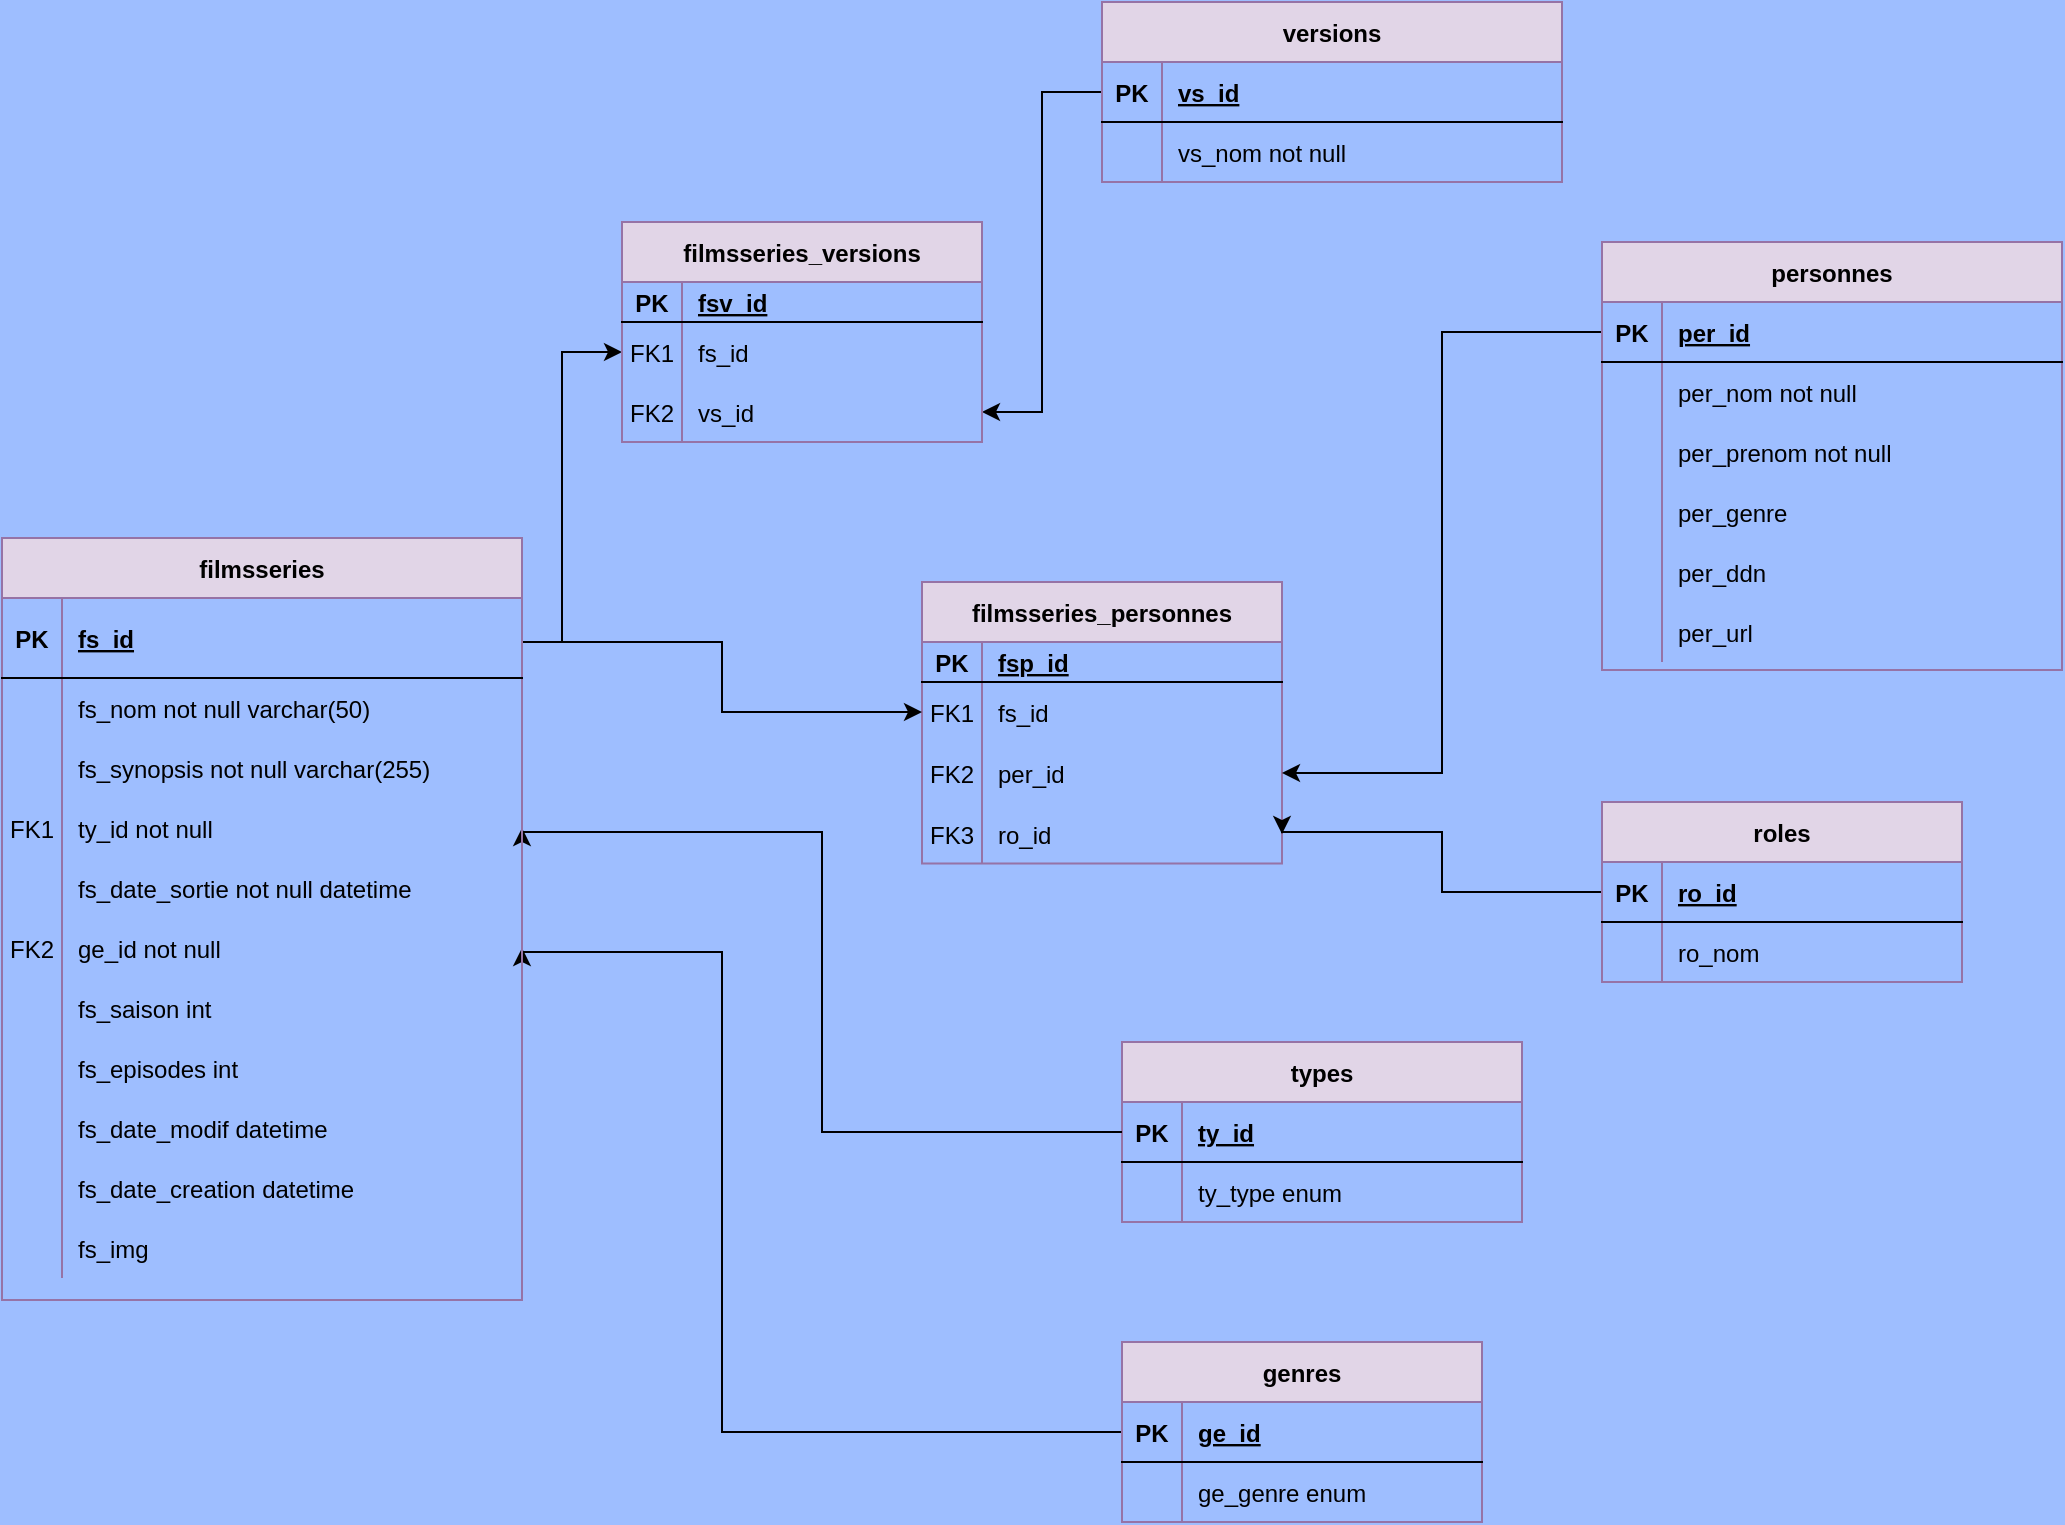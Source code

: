 <mxfile version="13.5.1" type="device"><diagram id="q2So9MWDDsK7utEP47c2" name="Page-1"><mxGraphModel dx="1422" dy="1991" grid="0" gridSize="15" guides="1" tooltips="1" connect="1" arrows="1" fold="1" page="1" pageScale="1" pageWidth="827" pageHeight="1169" background="#9EBEFF" math="0" shadow="0"><root><mxCell id="0"/><mxCell id="1" parent="0"/><mxCell id="vTDSOPIGi6kap8XieSPI-77" value="types" style="shape=table;startSize=30;container=1;collapsible=1;childLayout=tableLayout;fixedRows=1;rowLines=0;fontStyle=1;align=center;resizeLast=1;fillColor=#e1d5e7;strokeColor=#9673a6;" parent="1" vertex="1"><mxGeometry x="600" y="290" width="200" height="90" as="geometry"/></mxCell><mxCell id="vTDSOPIGi6kap8XieSPI-78" value="" style="shape=partialRectangle;collapsible=0;dropTarget=0;pointerEvents=0;fillColor=none;top=0;left=0;bottom=1;right=0;points=[[0,0.5],[1,0.5]];portConstraint=eastwest;" parent="vTDSOPIGi6kap8XieSPI-77" vertex="1"><mxGeometry y="30" width="200" height="30" as="geometry"/></mxCell><mxCell id="vTDSOPIGi6kap8XieSPI-79" value="PK" style="shape=partialRectangle;connectable=0;fillColor=none;top=0;left=0;bottom=0;right=0;fontStyle=1;overflow=hidden;" parent="vTDSOPIGi6kap8XieSPI-78" vertex="1"><mxGeometry width="30" height="30" as="geometry"/></mxCell><mxCell id="vTDSOPIGi6kap8XieSPI-80" value="ty_id" style="shape=partialRectangle;connectable=0;fillColor=none;top=0;left=0;bottom=0;right=0;align=left;spacingLeft=6;fontStyle=5;overflow=hidden;" parent="vTDSOPIGi6kap8XieSPI-78" vertex="1"><mxGeometry x="30" width="170" height="30" as="geometry"/></mxCell><mxCell id="vTDSOPIGi6kap8XieSPI-84" value="" style="shape=partialRectangle;collapsible=0;dropTarget=0;pointerEvents=0;fillColor=none;top=0;left=0;bottom=0;right=0;points=[[0,0.5],[1,0.5]];portConstraint=eastwest;" parent="vTDSOPIGi6kap8XieSPI-77" vertex="1"><mxGeometry y="60" width="200" height="30" as="geometry"/></mxCell><mxCell id="vTDSOPIGi6kap8XieSPI-85" value="" style="shape=partialRectangle;connectable=0;fillColor=none;top=0;left=0;bottom=0;right=0;editable=1;overflow=hidden;" parent="vTDSOPIGi6kap8XieSPI-84" vertex="1"><mxGeometry width="30" height="30" as="geometry"/></mxCell><mxCell id="vTDSOPIGi6kap8XieSPI-86" value="ty_type enum" style="shape=partialRectangle;connectable=0;fillColor=none;top=0;left=0;bottom=0;right=0;align=left;spacingLeft=6;overflow=hidden;" parent="vTDSOPIGi6kap8XieSPI-84" vertex="1"><mxGeometry x="30" width="170" height="30" as="geometry"/></mxCell><mxCell id="vTDSOPIGi6kap8XieSPI-194" value="filmsseries_personnes" style="shape=table;startSize=30;container=1;collapsible=1;childLayout=tableLayout;fixedRows=1;rowLines=0;fontStyle=1;align=center;resizeLast=1;fillColor=#e1d5e7;strokeColor=#9673a6;" parent="1" vertex="1"><mxGeometry x="500" y="60" width="180" height="140.75" as="geometry"/></mxCell><mxCell id="vTDSOPIGi6kap8XieSPI-195" value="" style="shape=partialRectangle;collapsible=0;dropTarget=0;pointerEvents=0;fillColor=none;top=0;left=0;bottom=1;right=0;points=[[0,0.5],[1,0.5]];portConstraint=eastwest;" parent="vTDSOPIGi6kap8XieSPI-194" vertex="1"><mxGeometry y="30" width="180" height="20" as="geometry"/></mxCell><mxCell id="vTDSOPIGi6kap8XieSPI-196" value="PK" style="shape=partialRectangle;connectable=0;fillColor=none;top=0;left=0;bottom=0;right=0;fontStyle=1;overflow=hidden;" parent="vTDSOPIGi6kap8XieSPI-195" vertex="1"><mxGeometry width="30" height="20" as="geometry"/></mxCell><mxCell id="vTDSOPIGi6kap8XieSPI-197" value="fsp_id" style="shape=partialRectangle;connectable=0;fillColor=none;top=0;left=0;bottom=0;right=0;align=left;spacingLeft=6;fontStyle=5;overflow=hidden;" parent="vTDSOPIGi6kap8XieSPI-195" vertex="1"><mxGeometry x="30" width="150" height="20" as="geometry"/></mxCell><mxCell id="vTDSOPIGi6kap8XieSPI-198" value="" style="shape=partialRectangle;collapsible=0;dropTarget=0;pointerEvents=0;fillColor=none;top=0;left=0;bottom=0;right=0;points=[[0,0.5],[1,0.5]];portConstraint=eastwest;" parent="vTDSOPIGi6kap8XieSPI-194" vertex="1"><mxGeometry y="50" width="180" height="30" as="geometry"/></mxCell><mxCell id="vTDSOPIGi6kap8XieSPI-199" value="FK1" style="shape=partialRectangle;connectable=0;fillColor=none;top=0;left=0;bottom=0;right=0;editable=1;overflow=hidden;" parent="vTDSOPIGi6kap8XieSPI-198" vertex="1"><mxGeometry width="30" height="30" as="geometry"/></mxCell><mxCell id="vTDSOPIGi6kap8XieSPI-200" value="fs_id" style="shape=partialRectangle;connectable=0;fillColor=none;top=0;left=0;bottom=0;right=0;align=left;spacingLeft=6;overflow=hidden;" parent="vTDSOPIGi6kap8XieSPI-198" vertex="1"><mxGeometry x="30" width="150" height="30" as="geometry"/></mxCell><mxCell id="vTDSOPIGi6kap8XieSPI-201" value="" style="shape=partialRectangle;collapsible=0;dropTarget=0;pointerEvents=0;fillColor=none;top=0;left=0;bottom=0;right=0;points=[[0,0.5],[1,0.5]];portConstraint=eastwest;" parent="vTDSOPIGi6kap8XieSPI-194" vertex="1"><mxGeometry y="80" width="180" height="31" as="geometry"/></mxCell><mxCell id="vTDSOPIGi6kap8XieSPI-202" value="FK2" style="shape=partialRectangle;connectable=0;fillColor=none;top=0;left=0;bottom=0;right=0;editable=1;overflow=hidden;" parent="vTDSOPIGi6kap8XieSPI-201" vertex="1"><mxGeometry width="30" height="31" as="geometry"/></mxCell><mxCell id="vTDSOPIGi6kap8XieSPI-203" value="per_id" style="shape=partialRectangle;connectable=0;fillColor=none;top=0;left=0;bottom=0;right=0;align=left;spacingLeft=6;overflow=hidden;" parent="vTDSOPIGi6kap8XieSPI-201" vertex="1"><mxGeometry x="30" width="150" height="31" as="geometry"/></mxCell><mxCell id="Xkah2V41GpPGIB4X24q1-4" value="" style="shape=partialRectangle;collapsible=0;dropTarget=0;pointerEvents=0;fillColor=none;top=0;left=0;bottom=0;right=0;points=[[0,0.5],[1,0.5]];portConstraint=eastwest;" parent="vTDSOPIGi6kap8XieSPI-194" vertex="1"><mxGeometry y="111" width="180" height="30" as="geometry"/></mxCell><mxCell id="Xkah2V41GpPGIB4X24q1-5" value="FK3" style="shape=partialRectangle;connectable=0;fillColor=none;top=0;left=0;bottom=0;right=0;editable=1;overflow=hidden;" parent="Xkah2V41GpPGIB4X24q1-4" vertex="1"><mxGeometry width="30" height="30" as="geometry"/></mxCell><mxCell id="Xkah2V41GpPGIB4X24q1-6" value="ro_id" style="shape=partialRectangle;connectable=0;fillColor=none;top=0;left=0;bottom=0;right=0;align=left;spacingLeft=6;overflow=hidden;" parent="Xkah2V41GpPGIB4X24q1-4" vertex="1"><mxGeometry x="30" width="150" height="30" as="geometry"/></mxCell><mxCell id="Xkah2V41GpPGIB4X24q1-33" style="edgeStyle=orthogonalEdgeStyle;rounded=0;orthogonalLoop=1;jettySize=auto;html=1;exitX=1;exitY=0.5;exitDx=0;exitDy=0;entryX=0;entryY=0.5;entryDx=0;entryDy=0;" parent="1" source="vTDSOPIGi6kap8XieSPI-3" target="vTDSOPIGi6kap8XieSPI-198" edge="1"><mxGeometry relative="1" as="geometry"><Array as="points"><mxPoint x="400" y="90"/><mxPoint x="400" y="125"/></Array></mxGeometry></mxCell><mxCell id="Xkah2V41GpPGIB4X24q1-34" style="edgeStyle=orthogonalEdgeStyle;rounded=0;orthogonalLoop=1;jettySize=auto;html=1;exitX=1;exitY=0.5;exitDx=0;exitDy=0;entryX=0;entryY=0.5;entryDx=0;entryDy=0;" parent="1" source="vTDSOPIGi6kap8XieSPI-3" target="vTDSOPIGi6kap8XieSPI-242" edge="1"><mxGeometry relative="1" as="geometry"><Array as="points"><mxPoint x="320" y="90"/><mxPoint x="320" y="-55"/></Array></mxGeometry></mxCell><mxCell id="Xkah2V41GpPGIB4X24q1-35" style="edgeStyle=orthogonalEdgeStyle;rounded=0;orthogonalLoop=1;jettySize=auto;html=1;exitX=0;exitY=0.5;exitDx=0;exitDy=0;entryX=1;entryY=0.5;entryDx=0;entryDy=0;" parent="1" source="vTDSOPIGi6kap8XieSPI-252" target="vTDSOPIGi6kap8XieSPI-245" edge="1"><mxGeometry relative="1" as="geometry"/></mxCell><mxCell id="Xkah2V41GpPGIB4X24q1-37" style="edgeStyle=orthogonalEdgeStyle;rounded=0;orthogonalLoop=1;jettySize=auto;html=1;exitX=0;exitY=0.5;exitDx=0;exitDy=0;entryX=1;entryY=0.5;entryDx=0;entryDy=0;" parent="1" source="vTDSOPIGi6kap8XieSPI-78" target="vTDSOPIGi6kap8XieSPI-34" edge="1"><mxGeometry relative="1" as="geometry"><Array as="points"><mxPoint x="450" y="335"/><mxPoint x="450" y="185"/></Array></mxGeometry></mxCell><mxCell id="vTDSOPIGi6kap8XieSPI-251" value="versions" style="shape=table;startSize=30;container=1;collapsible=1;childLayout=tableLayout;fixedRows=1;rowLines=0;fontStyle=1;align=center;resizeLast=1;fillColor=#e1d5e7;strokeColor=#9673a6;" parent="1" vertex="1"><mxGeometry x="590" y="-230" width="230" height="90" as="geometry"/></mxCell><mxCell id="vTDSOPIGi6kap8XieSPI-252" value="" style="shape=partialRectangle;collapsible=0;dropTarget=0;pointerEvents=0;fillColor=none;top=0;left=0;bottom=1;right=0;points=[[0,0.5],[1,0.5]];portConstraint=eastwest;" parent="vTDSOPIGi6kap8XieSPI-251" vertex="1"><mxGeometry y="30" width="230" height="30" as="geometry"/></mxCell><mxCell id="vTDSOPIGi6kap8XieSPI-253" value="PK" style="shape=partialRectangle;connectable=0;fillColor=none;top=0;left=0;bottom=0;right=0;fontStyle=1;overflow=hidden;" parent="vTDSOPIGi6kap8XieSPI-252" vertex="1"><mxGeometry width="30" height="30" as="geometry"/></mxCell><mxCell id="vTDSOPIGi6kap8XieSPI-254" value="vs_id" style="shape=partialRectangle;connectable=0;fillColor=none;top=0;left=0;bottom=0;right=0;align=left;spacingLeft=6;fontStyle=5;overflow=hidden;" parent="vTDSOPIGi6kap8XieSPI-252" vertex="1"><mxGeometry x="30" width="200" height="30" as="geometry"/></mxCell><mxCell id="vTDSOPIGi6kap8XieSPI-258" value="" style="shape=partialRectangle;collapsible=0;dropTarget=0;pointerEvents=0;fillColor=none;top=0;left=0;bottom=0;right=0;points=[[0,0.5],[1,0.5]];portConstraint=eastwest;" parent="vTDSOPIGi6kap8XieSPI-251" vertex="1"><mxGeometry y="60" width="230" height="30" as="geometry"/></mxCell><mxCell id="vTDSOPIGi6kap8XieSPI-259" value="" style="shape=partialRectangle;connectable=0;fillColor=none;top=0;left=0;bottom=0;right=0;editable=1;overflow=hidden;" parent="vTDSOPIGi6kap8XieSPI-258" vertex="1"><mxGeometry width="30" height="30" as="geometry"/></mxCell><mxCell id="vTDSOPIGi6kap8XieSPI-260" value="vs_nom not null" style="shape=partialRectangle;connectable=0;fillColor=none;top=0;left=0;bottom=0;right=0;align=left;spacingLeft=6;overflow=hidden;" parent="vTDSOPIGi6kap8XieSPI-258" vertex="1"><mxGeometry x="30" width="200" height="30" as="geometry"/></mxCell><mxCell id="Xkah2V41GpPGIB4X24q1-47" style="edgeStyle=orthogonalEdgeStyle;rounded=0;orthogonalLoop=1;jettySize=auto;html=1;exitX=0;exitY=0.5;exitDx=0;exitDy=0;entryX=1;entryY=0.5;entryDx=0;entryDy=0;" parent="1" source="Xkah2V41GpPGIB4X24q1-8" target="Xkah2V41GpPGIB4X24q1-4" edge="1"><mxGeometry relative="1" as="geometry"><Array as="points"><mxPoint x="760" y="215"/><mxPoint x="760" y="185"/></Array></mxGeometry></mxCell><mxCell id="Xkah2V41GpPGIB4X24q1-48" style="edgeStyle=orthogonalEdgeStyle;rounded=0;orthogonalLoop=1;jettySize=auto;html=1;exitX=0;exitY=0.5;exitDx=0;exitDy=0;entryX=1;entryY=0.5;entryDx=0;entryDy=0;" parent="1" source="vTDSOPIGi6kap8XieSPI-179" target="vTDSOPIGi6kap8XieSPI-201" edge="1"><mxGeometry relative="1" as="geometry"><Array as="points"><mxPoint x="760" y="-65"/><mxPoint x="760" y="155"/></Array></mxGeometry></mxCell><mxCell id="Xkah2V41GpPGIB4X24q1-50" style="edgeStyle=orthogonalEdgeStyle;rounded=0;orthogonalLoop=1;jettySize=auto;html=1;exitX=0;exitY=0.5;exitDx=0;exitDy=0;entryX=1;entryY=0.5;entryDx=0;entryDy=0;" parent="1" source="vTDSOPIGi6kap8XieSPI-93" target="vTDSOPIGi6kap8XieSPI-42" edge="1"><mxGeometry relative="1" as="geometry"><Array as="points"><mxPoint x="400" y="485"/><mxPoint x="400" y="245"/></Array></mxGeometry></mxCell><mxCell id="vTDSOPIGi6kap8XieSPI-92" value="genres" style="shape=table;startSize=30;container=1;collapsible=1;childLayout=tableLayout;fixedRows=1;rowLines=0;fontStyle=1;align=center;resizeLast=1;fillColor=#e1d5e7;strokeColor=#9673a6;" parent="1" vertex="1"><mxGeometry x="600" y="440" width="180" height="90" as="geometry"/></mxCell><mxCell id="vTDSOPIGi6kap8XieSPI-93" value="" style="shape=partialRectangle;collapsible=0;dropTarget=0;pointerEvents=0;fillColor=none;top=0;left=0;bottom=1;right=0;points=[[0,0.5],[1,0.5]];portConstraint=eastwest;" parent="vTDSOPIGi6kap8XieSPI-92" vertex="1"><mxGeometry y="30" width="180" height="30" as="geometry"/></mxCell><mxCell id="vTDSOPIGi6kap8XieSPI-94" value="PK" style="shape=partialRectangle;connectable=0;fillColor=none;top=0;left=0;bottom=0;right=0;fontStyle=1;overflow=hidden;" parent="vTDSOPIGi6kap8XieSPI-93" vertex="1"><mxGeometry width="30" height="30" as="geometry"/></mxCell><mxCell id="vTDSOPIGi6kap8XieSPI-95" value="ge_id" style="shape=partialRectangle;connectable=0;fillColor=none;top=0;left=0;bottom=0;right=0;align=left;spacingLeft=6;fontStyle=5;overflow=hidden;" parent="vTDSOPIGi6kap8XieSPI-93" vertex="1"><mxGeometry x="30" width="150" height="30" as="geometry"/></mxCell><mxCell id="vTDSOPIGi6kap8XieSPI-99" value="" style="shape=partialRectangle;collapsible=0;dropTarget=0;pointerEvents=0;fillColor=none;top=0;left=0;bottom=0;right=0;points=[[0,0.5],[1,0.5]];portConstraint=eastwest;" parent="vTDSOPIGi6kap8XieSPI-92" vertex="1"><mxGeometry y="60" width="180" height="30" as="geometry"/></mxCell><mxCell id="vTDSOPIGi6kap8XieSPI-100" value="" style="shape=partialRectangle;connectable=0;fillColor=none;top=0;left=0;bottom=0;right=0;editable=1;overflow=hidden;" parent="vTDSOPIGi6kap8XieSPI-99" vertex="1"><mxGeometry width="30" height="30" as="geometry"/></mxCell><mxCell id="vTDSOPIGi6kap8XieSPI-101" value="ge_genre enum" style="shape=partialRectangle;connectable=0;fillColor=none;top=0;left=0;bottom=0;right=0;align=left;spacingLeft=6;overflow=hidden;" parent="vTDSOPIGi6kap8XieSPI-99" vertex="1"><mxGeometry x="30" width="150" height="30" as="geometry"/></mxCell><mxCell id="Xkah2V41GpPGIB4X24q1-7" value="roles" style="shape=table;startSize=30;container=1;collapsible=1;childLayout=tableLayout;fixedRows=1;rowLines=0;fontStyle=1;align=center;resizeLast=1;fillColor=#e1d5e7;strokeColor=#9673a6;" parent="1" vertex="1"><mxGeometry x="840" y="170" width="180" height="90" as="geometry"/></mxCell><mxCell id="Xkah2V41GpPGIB4X24q1-8" value="" style="shape=partialRectangle;collapsible=0;dropTarget=0;pointerEvents=0;fillColor=none;top=0;left=0;bottom=1;right=0;points=[[0,0.5],[1,0.5]];portConstraint=eastwest;" parent="Xkah2V41GpPGIB4X24q1-7" vertex="1"><mxGeometry y="30" width="180" height="30" as="geometry"/></mxCell><mxCell id="Xkah2V41GpPGIB4X24q1-9" value="PK" style="shape=partialRectangle;connectable=0;fillColor=none;top=0;left=0;bottom=0;right=0;fontStyle=1;overflow=hidden;" parent="Xkah2V41GpPGIB4X24q1-8" vertex="1"><mxGeometry width="30" height="30" as="geometry"/></mxCell><mxCell id="Xkah2V41GpPGIB4X24q1-10" value="ro_id" style="shape=partialRectangle;connectable=0;fillColor=none;top=0;left=0;bottom=0;right=0;align=left;spacingLeft=6;fontStyle=5;overflow=hidden;" parent="Xkah2V41GpPGIB4X24q1-8" vertex="1"><mxGeometry x="30" width="150" height="30" as="geometry"/></mxCell><mxCell id="Xkah2V41GpPGIB4X24q1-14" value="" style="shape=partialRectangle;collapsible=0;dropTarget=0;pointerEvents=0;fillColor=none;top=0;left=0;bottom=0;right=0;points=[[0,0.5],[1,0.5]];portConstraint=eastwest;" parent="Xkah2V41GpPGIB4X24q1-7" vertex="1"><mxGeometry y="60" width="180" height="30" as="geometry"/></mxCell><mxCell id="Xkah2V41GpPGIB4X24q1-15" value="" style="shape=partialRectangle;connectable=0;fillColor=none;top=0;left=0;bottom=0;right=0;editable=1;overflow=hidden;" parent="Xkah2V41GpPGIB4X24q1-14" vertex="1"><mxGeometry width="30" height="30" as="geometry"/></mxCell><mxCell id="Xkah2V41GpPGIB4X24q1-16" value="ro_nom" style="shape=partialRectangle;connectable=0;fillColor=none;top=0;left=0;bottom=0;right=0;align=left;spacingLeft=6;overflow=hidden;" parent="Xkah2V41GpPGIB4X24q1-14" vertex="1"><mxGeometry x="30" width="150" height="30" as="geometry"/></mxCell><mxCell id="vTDSOPIGi6kap8XieSPI-178" value="personnes" style="shape=table;startSize=30;container=1;collapsible=1;childLayout=tableLayout;fixedRows=1;rowLines=0;fontStyle=1;align=center;resizeLast=1;fillColor=#e1d5e7;strokeColor=#9673a6;" parent="1" vertex="1"><mxGeometry x="840" y="-110" width="230" height="214" as="geometry"/></mxCell><mxCell id="vTDSOPIGi6kap8XieSPI-179" value="" style="shape=partialRectangle;collapsible=0;dropTarget=0;pointerEvents=0;fillColor=none;top=0;left=0;bottom=1;right=0;points=[[0,0.5],[1,0.5]];portConstraint=eastwest;" parent="vTDSOPIGi6kap8XieSPI-178" vertex="1"><mxGeometry y="30" width="230" height="30" as="geometry"/></mxCell><mxCell id="vTDSOPIGi6kap8XieSPI-180" value="PK" style="shape=partialRectangle;connectable=0;fillColor=none;top=0;left=0;bottom=0;right=0;fontStyle=1;overflow=hidden;" parent="vTDSOPIGi6kap8XieSPI-179" vertex="1"><mxGeometry width="30" height="30" as="geometry"/></mxCell><mxCell id="vTDSOPIGi6kap8XieSPI-181" value="per_id" style="shape=partialRectangle;connectable=0;fillColor=none;top=0;left=0;bottom=0;right=0;align=left;spacingLeft=6;fontStyle=5;overflow=hidden;" parent="vTDSOPIGi6kap8XieSPI-179" vertex="1"><mxGeometry x="30" width="200" height="30" as="geometry"/></mxCell><mxCell id="vTDSOPIGi6kap8XieSPI-185" value="" style="shape=partialRectangle;collapsible=0;dropTarget=0;pointerEvents=0;fillColor=none;top=0;left=0;bottom=0;right=0;points=[[0,0.5],[1,0.5]];portConstraint=eastwest;" parent="vTDSOPIGi6kap8XieSPI-178" vertex="1"><mxGeometry y="60" width="230" height="30" as="geometry"/></mxCell><mxCell id="vTDSOPIGi6kap8XieSPI-186" value="" style="shape=partialRectangle;connectable=0;fillColor=none;top=0;left=0;bottom=0;right=0;editable=1;overflow=hidden;" parent="vTDSOPIGi6kap8XieSPI-185" vertex="1"><mxGeometry width="30" height="30" as="geometry"/></mxCell><mxCell id="vTDSOPIGi6kap8XieSPI-187" value="per_nom not null" style="shape=partialRectangle;connectable=0;fillColor=none;top=0;left=0;bottom=0;right=0;align=left;spacingLeft=6;overflow=hidden;" parent="vTDSOPIGi6kap8XieSPI-185" vertex="1"><mxGeometry x="30" width="200" height="30" as="geometry"/></mxCell><mxCell id="vTDSOPIGi6kap8XieSPI-188" value="" style="shape=partialRectangle;collapsible=0;dropTarget=0;pointerEvents=0;fillColor=none;top=0;left=0;bottom=0;right=0;points=[[0,0.5],[1,0.5]];portConstraint=eastwest;" parent="vTDSOPIGi6kap8XieSPI-178" vertex="1"><mxGeometry y="90" width="230" height="30" as="geometry"/></mxCell><mxCell id="vTDSOPIGi6kap8XieSPI-189" value="" style="shape=partialRectangle;connectable=0;fillColor=none;top=0;left=0;bottom=0;right=0;editable=1;overflow=hidden;" parent="vTDSOPIGi6kap8XieSPI-188" vertex="1"><mxGeometry width="30" height="30" as="geometry"/></mxCell><mxCell id="vTDSOPIGi6kap8XieSPI-190" value="per_prenom not null" style="shape=partialRectangle;connectable=0;fillColor=none;top=0;left=0;bottom=0;right=0;align=left;spacingLeft=6;overflow=hidden;" parent="vTDSOPIGi6kap8XieSPI-188" vertex="1"><mxGeometry x="30" width="200" height="30" as="geometry"/></mxCell><mxCell id="Xkah2V41GpPGIB4X24q1-40" value="" style="shape=partialRectangle;collapsible=0;dropTarget=0;pointerEvents=0;fillColor=none;top=0;left=0;bottom=0;right=0;points=[[0,0.5],[1,0.5]];portConstraint=eastwest;" parent="vTDSOPIGi6kap8XieSPI-178" vertex="1"><mxGeometry y="120" width="230" height="30" as="geometry"/></mxCell><mxCell id="Xkah2V41GpPGIB4X24q1-41" value="" style="shape=partialRectangle;connectable=0;fillColor=none;top=0;left=0;bottom=0;right=0;editable=1;overflow=hidden;" parent="Xkah2V41GpPGIB4X24q1-40" vertex="1"><mxGeometry width="30" height="30" as="geometry"/></mxCell><mxCell id="Xkah2V41GpPGIB4X24q1-42" value="per_genre" style="shape=partialRectangle;connectable=0;fillColor=none;top=0;left=0;bottom=0;right=0;align=left;spacingLeft=6;overflow=hidden;" parent="Xkah2V41GpPGIB4X24q1-40" vertex="1"><mxGeometry x="30" width="200" height="30" as="geometry"/></mxCell><mxCell id="Xkah2V41GpPGIB4X24q1-44" value="" style="shape=partialRectangle;collapsible=0;dropTarget=0;pointerEvents=0;fillColor=none;top=0;left=0;bottom=0;right=0;points=[[0,0.5],[1,0.5]];portConstraint=eastwest;" parent="vTDSOPIGi6kap8XieSPI-178" vertex="1"><mxGeometry y="150" width="230" height="30" as="geometry"/></mxCell><mxCell id="Xkah2V41GpPGIB4X24q1-45" value="" style="shape=partialRectangle;connectable=0;fillColor=none;top=0;left=0;bottom=0;right=0;editable=1;overflow=hidden;" parent="Xkah2V41GpPGIB4X24q1-44" vertex="1"><mxGeometry width="30" height="30" as="geometry"/></mxCell><mxCell id="Xkah2V41GpPGIB4X24q1-46" value="per_ddn" style="shape=partialRectangle;connectable=0;fillColor=none;top=0;left=0;bottom=0;right=0;align=left;spacingLeft=6;overflow=hidden;" parent="Xkah2V41GpPGIB4X24q1-44" vertex="1"><mxGeometry x="30" width="200" height="30" as="geometry"/></mxCell><mxCell id="1mbwTV1BpxsJjTH0mRJp-6" value="" style="shape=partialRectangle;collapsible=0;dropTarget=0;pointerEvents=0;fillColor=none;top=0;left=0;bottom=0;right=0;points=[[0,0.5],[1,0.5]];portConstraint=eastwest;" parent="vTDSOPIGi6kap8XieSPI-178" vertex="1"><mxGeometry y="180" width="230" height="30" as="geometry"/></mxCell><mxCell id="1mbwTV1BpxsJjTH0mRJp-7" value="" style="shape=partialRectangle;connectable=0;fillColor=none;top=0;left=0;bottom=0;right=0;editable=1;overflow=hidden;" parent="1mbwTV1BpxsJjTH0mRJp-6" vertex="1"><mxGeometry width="30" height="30" as="geometry"/></mxCell><mxCell id="1mbwTV1BpxsJjTH0mRJp-8" value="per_url" style="shape=partialRectangle;connectable=0;fillColor=none;top=0;left=0;bottom=0;right=0;align=left;spacingLeft=6;overflow=hidden;" parent="1mbwTV1BpxsJjTH0mRJp-6" vertex="1"><mxGeometry x="30" width="200" height="30" as="geometry"/></mxCell><mxCell id="vTDSOPIGi6kap8XieSPI-238" value="filmsseries_versions" style="shape=table;startSize=30;container=1;collapsible=1;childLayout=tableLayout;fixedRows=1;rowLines=0;fontStyle=1;align=center;resizeLast=1;fillColor=#e1d5e7;strokeColor=#9673a6;" parent="1" vertex="1"><mxGeometry x="350" y="-120" width="180" height="110" as="geometry"/></mxCell><mxCell id="vTDSOPIGi6kap8XieSPI-239" value="" style="shape=partialRectangle;collapsible=0;dropTarget=0;pointerEvents=0;fillColor=none;top=0;left=0;bottom=1;right=0;points=[[0,0.5],[1,0.5]];portConstraint=eastwest;" parent="vTDSOPIGi6kap8XieSPI-238" vertex="1"><mxGeometry y="30" width="180" height="20" as="geometry"/></mxCell><mxCell id="vTDSOPIGi6kap8XieSPI-240" value="PK" style="shape=partialRectangle;connectable=0;fillColor=none;top=0;left=0;bottom=0;right=0;fontStyle=1;overflow=hidden;" parent="vTDSOPIGi6kap8XieSPI-239" vertex="1"><mxGeometry width="30" height="20" as="geometry"/></mxCell><mxCell id="vTDSOPIGi6kap8XieSPI-241" value="fsv_id" style="shape=partialRectangle;connectable=0;fillColor=none;top=0;left=0;bottom=0;right=0;align=left;spacingLeft=6;fontStyle=5;overflow=hidden;" parent="vTDSOPIGi6kap8XieSPI-239" vertex="1"><mxGeometry x="30" width="150" height="20" as="geometry"/></mxCell><mxCell id="vTDSOPIGi6kap8XieSPI-242" value="" style="shape=partialRectangle;collapsible=0;dropTarget=0;pointerEvents=0;fillColor=none;top=0;left=0;bottom=0;right=0;points=[[0,0.5],[1,0.5]];portConstraint=eastwest;" parent="vTDSOPIGi6kap8XieSPI-238" vertex="1"><mxGeometry y="50" width="180" height="30" as="geometry"/></mxCell><mxCell id="vTDSOPIGi6kap8XieSPI-243" value="FK1" style="shape=partialRectangle;connectable=0;fillColor=none;top=0;left=0;bottom=0;right=0;editable=1;overflow=hidden;" parent="vTDSOPIGi6kap8XieSPI-242" vertex="1"><mxGeometry width="30" height="30" as="geometry"/></mxCell><mxCell id="vTDSOPIGi6kap8XieSPI-244" value="fs_id" style="shape=partialRectangle;connectable=0;fillColor=none;top=0;left=0;bottom=0;right=0;align=left;spacingLeft=6;overflow=hidden;" parent="vTDSOPIGi6kap8XieSPI-242" vertex="1"><mxGeometry x="30" width="150" height="30" as="geometry"/></mxCell><mxCell id="vTDSOPIGi6kap8XieSPI-245" value="" style="shape=partialRectangle;collapsible=0;dropTarget=0;pointerEvents=0;fillColor=none;top=0;left=0;bottom=0;right=0;points=[[0,0.5],[1,0.5]];portConstraint=eastwest;" parent="vTDSOPIGi6kap8XieSPI-238" vertex="1"><mxGeometry y="80" width="180" height="30" as="geometry"/></mxCell><mxCell id="vTDSOPIGi6kap8XieSPI-246" value="FK2" style="shape=partialRectangle;connectable=0;fillColor=none;top=0;left=0;bottom=0;right=0;editable=1;overflow=hidden;" parent="vTDSOPIGi6kap8XieSPI-245" vertex="1"><mxGeometry width="30" height="30" as="geometry"/></mxCell><mxCell id="vTDSOPIGi6kap8XieSPI-247" value="vs_id" style="shape=partialRectangle;connectable=0;fillColor=none;top=0;left=0;bottom=0;right=0;align=left;spacingLeft=6;overflow=hidden;" parent="vTDSOPIGi6kap8XieSPI-245" vertex="1"><mxGeometry x="30" width="150" height="30" as="geometry"/></mxCell><mxCell id="vTDSOPIGi6kap8XieSPI-2" value="filmsseries" style="shape=table;startSize=30;container=1;collapsible=1;childLayout=tableLayout;fixedRows=1;rowLines=0;fontStyle=1;align=center;resizeLast=1;fillColor=#e1d5e7;strokeColor=#9673a6;" parent="1" vertex="1"><mxGeometry x="40" y="38" width="260" height="381" as="geometry"><mxRectangle x="50" y="70" width="60" height="30" as="alternateBounds"/></mxGeometry></mxCell><mxCell id="vTDSOPIGi6kap8XieSPI-3" value="" style="shape=partialRectangle;collapsible=0;dropTarget=0;pointerEvents=0;fillColor=none;top=0;left=0;bottom=1;right=0;points=[[0,0.5],[1,0.5]];portConstraint=eastwest;" parent="vTDSOPIGi6kap8XieSPI-2" vertex="1"><mxGeometry y="30" width="260" height="40" as="geometry"/></mxCell><mxCell id="vTDSOPIGi6kap8XieSPI-4" value="PK" style="shape=partialRectangle;connectable=0;fillColor=none;top=0;left=0;bottom=0;right=0;fontStyle=1;overflow=hidden;" parent="vTDSOPIGi6kap8XieSPI-3" vertex="1"><mxGeometry width="30" height="40" as="geometry"/></mxCell><mxCell id="vTDSOPIGi6kap8XieSPI-5" value="fs_id" style="shape=partialRectangle;connectable=0;fillColor=none;top=0;left=0;bottom=0;right=0;align=left;spacingLeft=6;fontStyle=5;overflow=hidden;" parent="vTDSOPIGi6kap8XieSPI-3" vertex="1"><mxGeometry x="30" width="230" height="40" as="geometry"/></mxCell><mxCell id="vTDSOPIGi6kap8XieSPI-9" value="" style="shape=partialRectangle;collapsible=0;dropTarget=0;pointerEvents=0;fillColor=none;top=0;left=0;bottom=0;right=0;points=[[0,0.5],[1,0.5]];portConstraint=eastwest;" parent="vTDSOPIGi6kap8XieSPI-2" vertex="1"><mxGeometry y="70" width="260" height="30" as="geometry"/></mxCell><mxCell id="vTDSOPIGi6kap8XieSPI-10" value="" style="shape=partialRectangle;connectable=0;fillColor=none;top=0;left=0;bottom=0;right=0;editable=1;overflow=hidden;" parent="vTDSOPIGi6kap8XieSPI-9" vertex="1"><mxGeometry width="30" height="30" as="geometry"/></mxCell><mxCell id="vTDSOPIGi6kap8XieSPI-11" value="fs_nom not null varchar(50)" style="shape=partialRectangle;connectable=0;fillColor=none;top=0;left=0;bottom=0;right=0;align=left;spacingLeft=6;overflow=hidden;" parent="vTDSOPIGi6kap8XieSPI-9" vertex="1"><mxGeometry x="30" width="230" height="30" as="geometry"/></mxCell><mxCell id="vTDSOPIGi6kap8XieSPI-12" value="" style="shape=partialRectangle;collapsible=0;dropTarget=0;pointerEvents=0;fillColor=none;top=0;left=0;bottom=0;right=0;points=[[0,0.5],[1,0.5]];portConstraint=eastwest;" parent="vTDSOPIGi6kap8XieSPI-2" vertex="1"><mxGeometry y="100" width="260" height="30" as="geometry"/></mxCell><mxCell id="vTDSOPIGi6kap8XieSPI-13" value="" style="shape=partialRectangle;connectable=0;fillColor=none;top=0;left=0;bottom=0;right=0;editable=1;overflow=hidden;" parent="vTDSOPIGi6kap8XieSPI-12" vertex="1"><mxGeometry width="30" height="30" as="geometry"/></mxCell><mxCell id="vTDSOPIGi6kap8XieSPI-14" value="fs_synopsis not null varchar(255)" style="shape=partialRectangle;connectable=0;fillColor=none;top=0;left=0;bottom=0;right=0;align=left;spacingLeft=6;overflow=hidden;" parent="vTDSOPIGi6kap8XieSPI-12" vertex="1"><mxGeometry x="30" width="230" height="30" as="geometry"/></mxCell><mxCell id="vTDSOPIGi6kap8XieSPI-34" value="" style="shape=partialRectangle;collapsible=0;dropTarget=0;pointerEvents=0;fillColor=none;top=0;left=0;bottom=0;right=0;points=[[0,0.5],[1,0.5]];portConstraint=eastwest;" parent="vTDSOPIGi6kap8XieSPI-2" vertex="1"><mxGeometry y="130" width="260" height="30" as="geometry"/></mxCell><mxCell id="vTDSOPIGi6kap8XieSPI-35" value="FK1" style="shape=partialRectangle;connectable=0;fillColor=none;top=0;left=0;bottom=0;right=0;editable=1;overflow=hidden;" parent="vTDSOPIGi6kap8XieSPI-34" vertex="1"><mxGeometry width="30" height="30" as="geometry"/></mxCell><mxCell id="vTDSOPIGi6kap8XieSPI-36" value="ty_id not null " style="shape=partialRectangle;connectable=0;fillColor=none;top=0;left=0;bottom=0;right=0;align=left;spacingLeft=6;overflow=hidden;" parent="vTDSOPIGi6kap8XieSPI-34" vertex="1"><mxGeometry x="30" width="230" height="30" as="geometry"/></mxCell><mxCell id="vTDSOPIGi6kap8XieSPI-38" value="" style="shape=partialRectangle;collapsible=0;dropTarget=0;pointerEvents=0;fillColor=none;top=0;left=0;bottom=0;right=0;points=[[0,0.5],[1,0.5]];portConstraint=eastwest;" parent="vTDSOPIGi6kap8XieSPI-2" vertex="1"><mxGeometry y="160" width="260" height="30" as="geometry"/></mxCell><mxCell id="vTDSOPIGi6kap8XieSPI-39" value="" style="shape=partialRectangle;connectable=0;fillColor=none;top=0;left=0;bottom=0;right=0;editable=1;overflow=hidden;" parent="vTDSOPIGi6kap8XieSPI-38" vertex="1"><mxGeometry width="30" height="30" as="geometry"/></mxCell><mxCell id="vTDSOPIGi6kap8XieSPI-40" value="fs_date_sortie not null datetime" style="shape=partialRectangle;connectable=0;fillColor=none;top=0;left=0;bottom=0;right=0;align=left;spacingLeft=6;overflow=hidden;" parent="vTDSOPIGi6kap8XieSPI-38" vertex="1"><mxGeometry x="30" width="230" height="30" as="geometry"/></mxCell><mxCell id="vTDSOPIGi6kap8XieSPI-42" value="" style="shape=partialRectangle;collapsible=0;dropTarget=0;pointerEvents=0;fillColor=none;top=0;left=0;bottom=0;right=0;points=[[0,0.5],[1,0.5]];portConstraint=eastwest;" parent="vTDSOPIGi6kap8XieSPI-2" vertex="1"><mxGeometry y="190" width="260" height="30" as="geometry"/></mxCell><mxCell id="vTDSOPIGi6kap8XieSPI-43" value="FK2" style="shape=partialRectangle;connectable=0;fillColor=none;top=0;left=0;bottom=0;right=0;editable=1;overflow=hidden;" parent="vTDSOPIGi6kap8XieSPI-42" vertex="1"><mxGeometry width="30" height="30" as="geometry"/></mxCell><mxCell id="vTDSOPIGi6kap8XieSPI-44" value="ge_id not null" style="shape=partialRectangle;connectable=0;fillColor=none;top=0;left=0;bottom=0;right=0;align=left;spacingLeft=6;overflow=hidden;" parent="vTDSOPIGi6kap8XieSPI-42" vertex="1"><mxGeometry x="30" width="230" height="30" as="geometry"/></mxCell><mxCell id="vTDSOPIGi6kap8XieSPI-66" value="" style="shape=partialRectangle;collapsible=0;dropTarget=0;pointerEvents=0;fillColor=none;top=0;left=0;bottom=0;right=0;points=[[0,0.5],[1,0.5]];portConstraint=eastwest;" parent="vTDSOPIGi6kap8XieSPI-2" vertex="1"><mxGeometry y="220" width="260" height="30" as="geometry"/></mxCell><mxCell id="vTDSOPIGi6kap8XieSPI-67" value="" style="shape=partialRectangle;connectable=0;fillColor=none;top=0;left=0;bottom=0;right=0;editable=1;overflow=hidden;" parent="vTDSOPIGi6kap8XieSPI-66" vertex="1"><mxGeometry width="30" height="30" as="geometry"/></mxCell><mxCell id="vTDSOPIGi6kap8XieSPI-68" value="fs_saison int" style="shape=partialRectangle;connectable=0;fillColor=none;top=0;left=0;bottom=0;right=0;align=left;spacingLeft=6;overflow=hidden;" parent="vTDSOPIGi6kap8XieSPI-66" vertex="1"><mxGeometry x="30" width="230" height="30" as="geometry"/></mxCell><mxCell id="vTDSOPIGi6kap8XieSPI-70" value="" style="shape=partialRectangle;collapsible=0;dropTarget=0;pointerEvents=0;fillColor=none;top=0;left=0;bottom=0;right=0;points=[[0,0.5],[1,0.5]];portConstraint=eastwest;" parent="vTDSOPIGi6kap8XieSPI-2" vertex="1"><mxGeometry y="250" width="260" height="30" as="geometry"/></mxCell><mxCell id="vTDSOPIGi6kap8XieSPI-71" value="" style="shape=partialRectangle;connectable=0;fillColor=none;top=0;left=0;bottom=0;right=0;editable=1;overflow=hidden;" parent="vTDSOPIGi6kap8XieSPI-70" vertex="1"><mxGeometry width="30" height="30" as="geometry"/></mxCell><mxCell id="vTDSOPIGi6kap8XieSPI-72" value="fs_episodes int" style="shape=partialRectangle;connectable=0;fillColor=none;top=0;left=0;bottom=0;right=0;align=left;spacingLeft=6;overflow=hidden;" parent="vTDSOPIGi6kap8XieSPI-70" vertex="1"><mxGeometry x="30" width="230" height="30" as="geometry"/></mxCell><mxCell id="vTDSOPIGi6kap8XieSPI-54" value="" style="shape=partialRectangle;collapsible=0;dropTarget=0;pointerEvents=0;fillColor=none;top=0;left=0;bottom=0;right=0;points=[[0,0.5],[1,0.5]];portConstraint=eastwest;" parent="vTDSOPIGi6kap8XieSPI-2" vertex="1"><mxGeometry y="280" width="260" height="30" as="geometry"/></mxCell><mxCell id="vTDSOPIGi6kap8XieSPI-55" value="" style="shape=partialRectangle;connectable=0;fillColor=none;top=0;left=0;bottom=0;right=0;editable=1;overflow=hidden;" parent="vTDSOPIGi6kap8XieSPI-54" vertex="1"><mxGeometry width="30" height="30" as="geometry"/></mxCell><mxCell id="vTDSOPIGi6kap8XieSPI-56" value="fs_date_modif datetime" style="shape=partialRectangle;connectable=0;fillColor=none;top=0;left=0;bottom=0;right=0;align=left;spacingLeft=6;overflow=hidden;" parent="vTDSOPIGi6kap8XieSPI-54" vertex="1"><mxGeometry x="30" width="230" height="30" as="geometry"/></mxCell><mxCell id="vTDSOPIGi6kap8XieSPI-50" value="" style="shape=partialRectangle;collapsible=0;dropTarget=0;pointerEvents=0;fillColor=none;top=0;left=0;bottom=0;right=0;points=[[0,0.5],[1,0.5]];portConstraint=eastwest;" parent="vTDSOPIGi6kap8XieSPI-2" vertex="1"><mxGeometry y="310" width="260" height="30" as="geometry"/></mxCell><mxCell id="vTDSOPIGi6kap8XieSPI-51" value="" style="shape=partialRectangle;connectable=0;fillColor=none;top=0;left=0;bottom=0;right=0;editable=1;overflow=hidden;" parent="vTDSOPIGi6kap8XieSPI-50" vertex="1"><mxGeometry width="30" height="30" as="geometry"/></mxCell><mxCell id="vTDSOPIGi6kap8XieSPI-52" value="fs_date_creation datetime" style="shape=partialRectangle;connectable=0;fillColor=none;top=0;left=0;bottom=0;right=0;align=left;spacingLeft=6;overflow=hidden;" parent="vTDSOPIGi6kap8XieSPI-50" vertex="1"><mxGeometry x="30" width="230" height="30" as="geometry"/></mxCell><mxCell id="Xkah2V41GpPGIB4X24q1-52" value="" style="shape=partialRectangle;collapsible=0;dropTarget=0;pointerEvents=0;fillColor=none;top=0;left=0;bottom=0;right=0;points=[[0,0.5],[1,0.5]];portConstraint=eastwest;" parent="vTDSOPIGi6kap8XieSPI-2" vertex="1"><mxGeometry y="340" width="260" height="30" as="geometry"/></mxCell><mxCell id="Xkah2V41GpPGIB4X24q1-53" value="" style="shape=partialRectangle;connectable=0;fillColor=none;top=0;left=0;bottom=0;right=0;editable=1;overflow=hidden;" parent="Xkah2V41GpPGIB4X24q1-52" vertex="1"><mxGeometry width="30" height="30" as="geometry"/></mxCell><mxCell id="Xkah2V41GpPGIB4X24q1-54" value="fs_img" style="shape=partialRectangle;connectable=0;fillColor=none;top=0;left=0;bottom=0;right=0;align=left;spacingLeft=6;overflow=hidden;" parent="Xkah2V41GpPGIB4X24q1-52" vertex="1"><mxGeometry x="30" width="230" height="30" as="geometry"/></mxCell></root></mxGraphModel></diagram></mxfile>